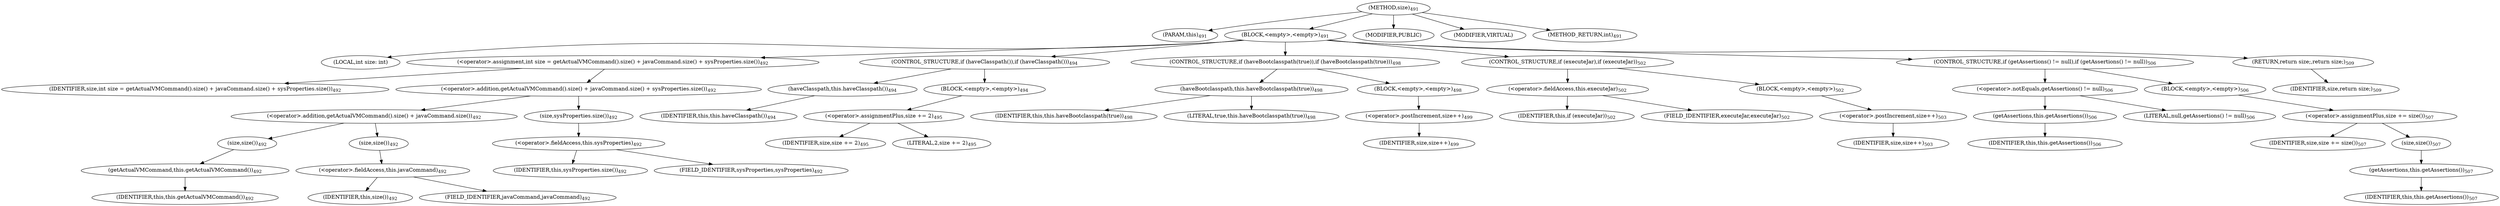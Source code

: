 digraph "size" {  
"941" [label = <(METHOD,size)<SUB>491</SUB>> ]
"52" [label = <(PARAM,this)<SUB>491</SUB>> ]
"942" [label = <(BLOCK,&lt;empty&gt;,&lt;empty&gt;)<SUB>491</SUB>> ]
"943" [label = <(LOCAL,int size: int)> ]
"944" [label = <(&lt;operator&gt;.assignment,int size = getActualVMCommand().size() + javaCommand.size() + sysProperties.size())<SUB>492</SUB>> ]
"945" [label = <(IDENTIFIER,size,int size = getActualVMCommand().size() + javaCommand.size() + sysProperties.size())<SUB>492</SUB>> ]
"946" [label = <(&lt;operator&gt;.addition,getActualVMCommand().size() + javaCommand.size() + sysProperties.size())<SUB>492</SUB>> ]
"947" [label = <(&lt;operator&gt;.addition,getActualVMCommand().size() + javaCommand.size())<SUB>492</SUB>> ]
"948" [label = <(size,size())<SUB>492</SUB>> ]
"949" [label = <(getActualVMCommand,this.getActualVMCommand())<SUB>492</SUB>> ]
"51" [label = <(IDENTIFIER,this,this.getActualVMCommand())<SUB>492</SUB>> ]
"950" [label = <(size,size())<SUB>492</SUB>> ]
"951" [label = <(&lt;operator&gt;.fieldAccess,this.javaCommand)<SUB>492</SUB>> ]
"952" [label = <(IDENTIFIER,this,size())<SUB>492</SUB>> ]
"953" [label = <(FIELD_IDENTIFIER,javaCommand,javaCommand)<SUB>492</SUB>> ]
"954" [label = <(size,sysProperties.size())<SUB>492</SUB>> ]
"955" [label = <(&lt;operator&gt;.fieldAccess,this.sysProperties)<SUB>492</SUB>> ]
"956" [label = <(IDENTIFIER,this,sysProperties.size())<SUB>492</SUB>> ]
"957" [label = <(FIELD_IDENTIFIER,sysProperties,sysProperties)<SUB>492</SUB>> ]
"958" [label = <(CONTROL_STRUCTURE,if (haveClasspath()),if (haveClasspath()))<SUB>494</SUB>> ]
"959" [label = <(haveClasspath,this.haveClasspath())<SUB>494</SUB>> ]
"53" [label = <(IDENTIFIER,this,this.haveClasspath())<SUB>494</SUB>> ]
"960" [label = <(BLOCK,&lt;empty&gt;,&lt;empty&gt;)<SUB>494</SUB>> ]
"961" [label = <(&lt;operator&gt;.assignmentPlus,size += 2)<SUB>495</SUB>> ]
"962" [label = <(IDENTIFIER,size,size += 2)<SUB>495</SUB>> ]
"963" [label = <(LITERAL,2,size += 2)<SUB>495</SUB>> ]
"964" [label = <(CONTROL_STRUCTURE,if (haveBootclasspath(true)),if (haveBootclasspath(true)))<SUB>498</SUB>> ]
"965" [label = <(haveBootclasspath,this.haveBootclasspath(true))<SUB>498</SUB>> ]
"54" [label = <(IDENTIFIER,this,this.haveBootclasspath(true))<SUB>498</SUB>> ]
"966" [label = <(LITERAL,true,this.haveBootclasspath(true))<SUB>498</SUB>> ]
"967" [label = <(BLOCK,&lt;empty&gt;,&lt;empty&gt;)<SUB>498</SUB>> ]
"968" [label = <(&lt;operator&gt;.postIncrement,size++)<SUB>499</SUB>> ]
"969" [label = <(IDENTIFIER,size,size++)<SUB>499</SUB>> ]
"970" [label = <(CONTROL_STRUCTURE,if (executeJar),if (executeJar))<SUB>502</SUB>> ]
"971" [label = <(&lt;operator&gt;.fieldAccess,this.executeJar)<SUB>502</SUB>> ]
"972" [label = <(IDENTIFIER,this,if (executeJar))<SUB>502</SUB>> ]
"973" [label = <(FIELD_IDENTIFIER,executeJar,executeJar)<SUB>502</SUB>> ]
"974" [label = <(BLOCK,&lt;empty&gt;,&lt;empty&gt;)<SUB>502</SUB>> ]
"975" [label = <(&lt;operator&gt;.postIncrement,size++)<SUB>503</SUB>> ]
"976" [label = <(IDENTIFIER,size,size++)<SUB>503</SUB>> ]
"977" [label = <(CONTROL_STRUCTURE,if (getAssertions() != null),if (getAssertions() != null))<SUB>506</SUB>> ]
"978" [label = <(&lt;operator&gt;.notEquals,getAssertions() != null)<SUB>506</SUB>> ]
"979" [label = <(getAssertions,this.getAssertions())<SUB>506</SUB>> ]
"55" [label = <(IDENTIFIER,this,this.getAssertions())<SUB>506</SUB>> ]
"980" [label = <(LITERAL,null,getAssertions() != null)<SUB>506</SUB>> ]
"981" [label = <(BLOCK,&lt;empty&gt;,&lt;empty&gt;)<SUB>506</SUB>> ]
"982" [label = <(&lt;operator&gt;.assignmentPlus,size += size())<SUB>507</SUB>> ]
"983" [label = <(IDENTIFIER,size,size += size())<SUB>507</SUB>> ]
"984" [label = <(size,size())<SUB>507</SUB>> ]
"985" [label = <(getAssertions,this.getAssertions())<SUB>507</SUB>> ]
"56" [label = <(IDENTIFIER,this,this.getAssertions())<SUB>507</SUB>> ]
"986" [label = <(RETURN,return size;,return size;)<SUB>509</SUB>> ]
"987" [label = <(IDENTIFIER,size,return size;)<SUB>509</SUB>> ]
"988" [label = <(MODIFIER,PUBLIC)> ]
"989" [label = <(MODIFIER,VIRTUAL)> ]
"990" [label = <(METHOD_RETURN,int)<SUB>491</SUB>> ]
  "941" -> "52" 
  "941" -> "942" 
  "941" -> "988" 
  "941" -> "989" 
  "941" -> "990" 
  "942" -> "943" 
  "942" -> "944" 
  "942" -> "958" 
  "942" -> "964" 
  "942" -> "970" 
  "942" -> "977" 
  "942" -> "986" 
  "944" -> "945" 
  "944" -> "946" 
  "946" -> "947" 
  "946" -> "954" 
  "947" -> "948" 
  "947" -> "950" 
  "948" -> "949" 
  "949" -> "51" 
  "950" -> "951" 
  "951" -> "952" 
  "951" -> "953" 
  "954" -> "955" 
  "955" -> "956" 
  "955" -> "957" 
  "958" -> "959" 
  "958" -> "960" 
  "959" -> "53" 
  "960" -> "961" 
  "961" -> "962" 
  "961" -> "963" 
  "964" -> "965" 
  "964" -> "967" 
  "965" -> "54" 
  "965" -> "966" 
  "967" -> "968" 
  "968" -> "969" 
  "970" -> "971" 
  "970" -> "974" 
  "971" -> "972" 
  "971" -> "973" 
  "974" -> "975" 
  "975" -> "976" 
  "977" -> "978" 
  "977" -> "981" 
  "978" -> "979" 
  "978" -> "980" 
  "979" -> "55" 
  "981" -> "982" 
  "982" -> "983" 
  "982" -> "984" 
  "984" -> "985" 
  "985" -> "56" 
  "986" -> "987" 
}
